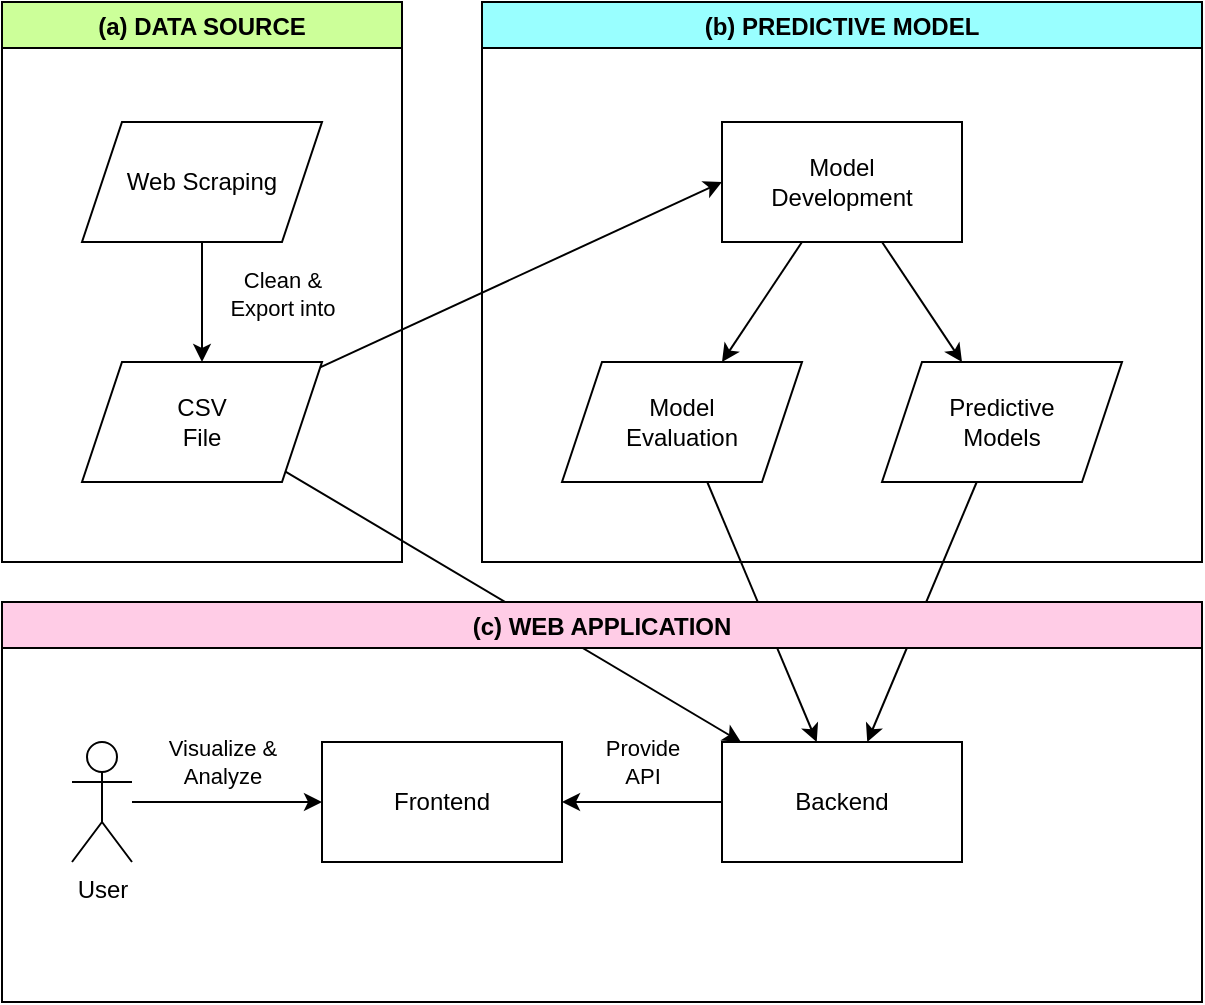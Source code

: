 <mxfile version="16.1.2" type="device"><diagram id="qtlFdGDNvTs7oaL0GWhd" name="Page-1"><mxGraphModel dx="981" dy="496" grid="1" gridSize="10" guides="1" tooltips="1" connect="1" arrows="1" fold="1" page="1" pageScale="1" pageWidth="850" pageHeight="1100" math="0" shadow="0"><root><mxCell id="0"/><mxCell id="1" parent="0"/><mxCell id="W0CyZo1JDyq7ONnzg9zf-34" style="edgeStyle=none;rounded=0;orthogonalLoop=1;jettySize=auto;html=1;" parent="1" source="W0CyZo1JDyq7ONnzg9zf-33" target="W0CyZo1JDyq7ONnzg9zf-15" edge="1"><mxGeometry relative="1" as="geometry"/></mxCell><mxCell id="W0CyZo1JDyq7ONnzg9zf-32" style="edgeStyle=none;rounded=0;orthogonalLoop=1;jettySize=auto;html=1;" parent="1" source="W0CyZo1JDyq7ONnzg9zf-30" target="W0CyZo1JDyq7ONnzg9zf-15" edge="1"><mxGeometry relative="1" as="geometry"/></mxCell><mxCell id="W0CyZo1JDyq7ONnzg9zf-24" style="rounded=0;orthogonalLoop=1;jettySize=auto;html=1;" parent="1" source="W0CyZo1JDyq7ONnzg9zf-20" target="W0CyZo1JDyq7ONnzg9zf-15" edge="1"><mxGeometry relative="1" as="geometry"/></mxCell><mxCell id="W0CyZo1JDyq7ONnzg9zf-1" value="(a) DATA SOURCE" style="swimlane;labelBackgroundColor=none;fillColor=#CCFF99;" parent="1" vertex="1"><mxGeometry x="160" y="70" width="200" height="280" as="geometry"/></mxCell><mxCell id="W0CyZo1JDyq7ONnzg9zf-8" value="Clean &amp;amp; &lt;br&gt;Export into" style="edgeStyle=orthogonalEdgeStyle;rounded=0;orthogonalLoop=1;jettySize=auto;html=1;" parent="W0CyZo1JDyq7ONnzg9zf-1" source="W0CyZo1JDyq7ONnzg9zf-6" target="W0CyZo1JDyq7ONnzg9zf-33" edge="1"><mxGeometry x="-0.143" y="40" relative="1" as="geometry"><mxPoint x="100" y="180" as="targetPoint"/><mxPoint as="offset"/></mxGeometry></mxCell><mxCell id="W0CyZo1JDyq7ONnzg9zf-6" value="Web Scraping" style="shape=parallelogram;perimeter=parallelogramPerimeter;whiteSpace=wrap;html=1;fixedSize=1;labelBackgroundColor=none;fillColor=none;gradientColor=none;" parent="W0CyZo1JDyq7ONnzg9zf-1" vertex="1"><mxGeometry x="40" y="60" width="120" height="60" as="geometry"/></mxCell><mxCell id="W0CyZo1JDyq7ONnzg9zf-33" value="CSV&lt;br&gt;File" style="shape=parallelogram;perimeter=parallelogramPerimeter;whiteSpace=wrap;html=1;fixedSize=1;labelBackgroundColor=none;fillColor=none;gradientColor=none;" parent="W0CyZo1JDyq7ONnzg9zf-1" vertex="1"><mxGeometry x="40" y="180" width="120" height="60" as="geometry"/></mxCell><mxCell id="W0CyZo1JDyq7ONnzg9zf-2" value="(b) PREDICTIVE MODEL" style="swimlane;gradientColor=none;fillColor=#99FFFF;" parent="1" vertex="1"><mxGeometry x="400" y="70" width="360" height="280" as="geometry"/></mxCell><mxCell id="W0CyZo1JDyq7ONnzg9zf-22" style="rounded=0;orthogonalLoop=1;jettySize=auto;html=1;" parent="W0CyZo1JDyq7ONnzg9zf-2" source="W0CyZo1JDyq7ONnzg9zf-9" target="W0CyZo1JDyq7ONnzg9zf-20" edge="1"><mxGeometry relative="1" as="geometry"/></mxCell><mxCell id="W0CyZo1JDyq7ONnzg9zf-31" style="edgeStyle=none;rounded=0;orthogonalLoop=1;jettySize=auto;html=1;" parent="W0CyZo1JDyq7ONnzg9zf-2" source="W0CyZo1JDyq7ONnzg9zf-9" target="W0CyZo1JDyq7ONnzg9zf-30" edge="1"><mxGeometry relative="1" as="geometry"/></mxCell><mxCell id="W0CyZo1JDyq7ONnzg9zf-9" value="Model&lt;br&gt;Development" style="rounded=0;whiteSpace=wrap;html=1;labelBackgroundColor=none;fillColor=none;gradientColor=none;" parent="W0CyZo1JDyq7ONnzg9zf-2" vertex="1"><mxGeometry x="120" y="60" width="120" height="60" as="geometry"/></mxCell><mxCell id="W0CyZo1JDyq7ONnzg9zf-20" value="Predictive&lt;br&gt;Models" style="shape=parallelogram;perimeter=parallelogramPerimeter;whiteSpace=wrap;html=1;fixedSize=1;labelBackgroundColor=none;fillColor=none;gradientColor=none;" parent="W0CyZo1JDyq7ONnzg9zf-2" vertex="1"><mxGeometry x="200" y="180" width="120" height="60" as="geometry"/></mxCell><mxCell id="W0CyZo1JDyq7ONnzg9zf-30" value="Model&lt;br&gt;Evaluation" style="shape=parallelogram;perimeter=parallelogramPerimeter;whiteSpace=wrap;html=1;fixedSize=1;labelBackgroundColor=none;fillColor=none;gradientColor=none;" parent="W0CyZo1JDyq7ONnzg9zf-2" vertex="1"><mxGeometry x="40" y="180" width="120" height="60" as="geometry"/></mxCell><mxCell id="W0CyZo1JDyq7ONnzg9zf-3" value="(c) WEB APPLICATION" style="swimlane;fillColor=#FFCCE6;" parent="1" vertex="1"><mxGeometry x="160" y="370" width="600" height="200" as="geometry"/></mxCell><mxCell id="W0CyZo1JDyq7ONnzg9zf-16" value="Visualize &amp;amp;&lt;br&gt;Analyze" style="edgeStyle=orthogonalEdgeStyle;rounded=0;orthogonalLoop=1;jettySize=auto;html=1;" parent="W0CyZo1JDyq7ONnzg9zf-3" source="W0CyZo1JDyq7ONnzg9zf-4" target="W0CyZo1JDyq7ONnzg9zf-14" edge="1"><mxGeometry x="-0.053" y="20" relative="1" as="geometry"><mxPoint as="offset"/></mxGeometry></mxCell><mxCell id="W0CyZo1JDyq7ONnzg9zf-4" value="User" style="shape=umlActor;verticalLabelPosition=bottom;verticalAlign=top;html=1;outlineConnect=0;" parent="W0CyZo1JDyq7ONnzg9zf-3" vertex="1"><mxGeometry x="35" y="70" width="30" height="60" as="geometry"/></mxCell><mxCell id="W0CyZo1JDyq7ONnzg9zf-14" value="Frontend" style="rounded=0;whiteSpace=wrap;html=1;labelBackgroundColor=none;fillColor=none;gradientColor=none;" parent="W0CyZo1JDyq7ONnzg9zf-3" vertex="1"><mxGeometry x="160" y="70" width="120" height="60" as="geometry"/></mxCell><mxCell id="W0CyZo1JDyq7ONnzg9zf-19" value="Provide&lt;br&gt;API" style="edgeStyle=orthogonalEdgeStyle;rounded=0;orthogonalLoop=1;jettySize=auto;html=1;entryX=1;entryY=0.5;entryDx=0;entryDy=0;" parent="W0CyZo1JDyq7ONnzg9zf-3" source="W0CyZo1JDyq7ONnzg9zf-15" target="W0CyZo1JDyq7ONnzg9zf-14" edge="1"><mxGeometry y="-20" relative="1" as="geometry"><mxPoint as="offset"/></mxGeometry></mxCell><mxCell id="W0CyZo1JDyq7ONnzg9zf-15" value="Backend" style="rounded=0;whiteSpace=wrap;html=1;labelBackgroundColor=none;fillColor=none;gradientColor=none;" parent="W0CyZo1JDyq7ONnzg9zf-3" vertex="1"><mxGeometry x="360" y="70" width="120" height="60" as="geometry"/></mxCell><mxCell id="W0CyZo1JDyq7ONnzg9zf-10" style="rounded=0;orthogonalLoop=1;jettySize=auto;html=1;entryX=0;entryY=0.5;entryDx=0;entryDy=0;" parent="1" source="W0CyZo1JDyq7ONnzg9zf-33" target="W0CyZo1JDyq7ONnzg9zf-9" edge="1"><mxGeometry relative="1" as="geometry"><mxPoint x="320" y="260" as="sourcePoint"/></mxGeometry></mxCell></root></mxGraphModel></diagram></mxfile>